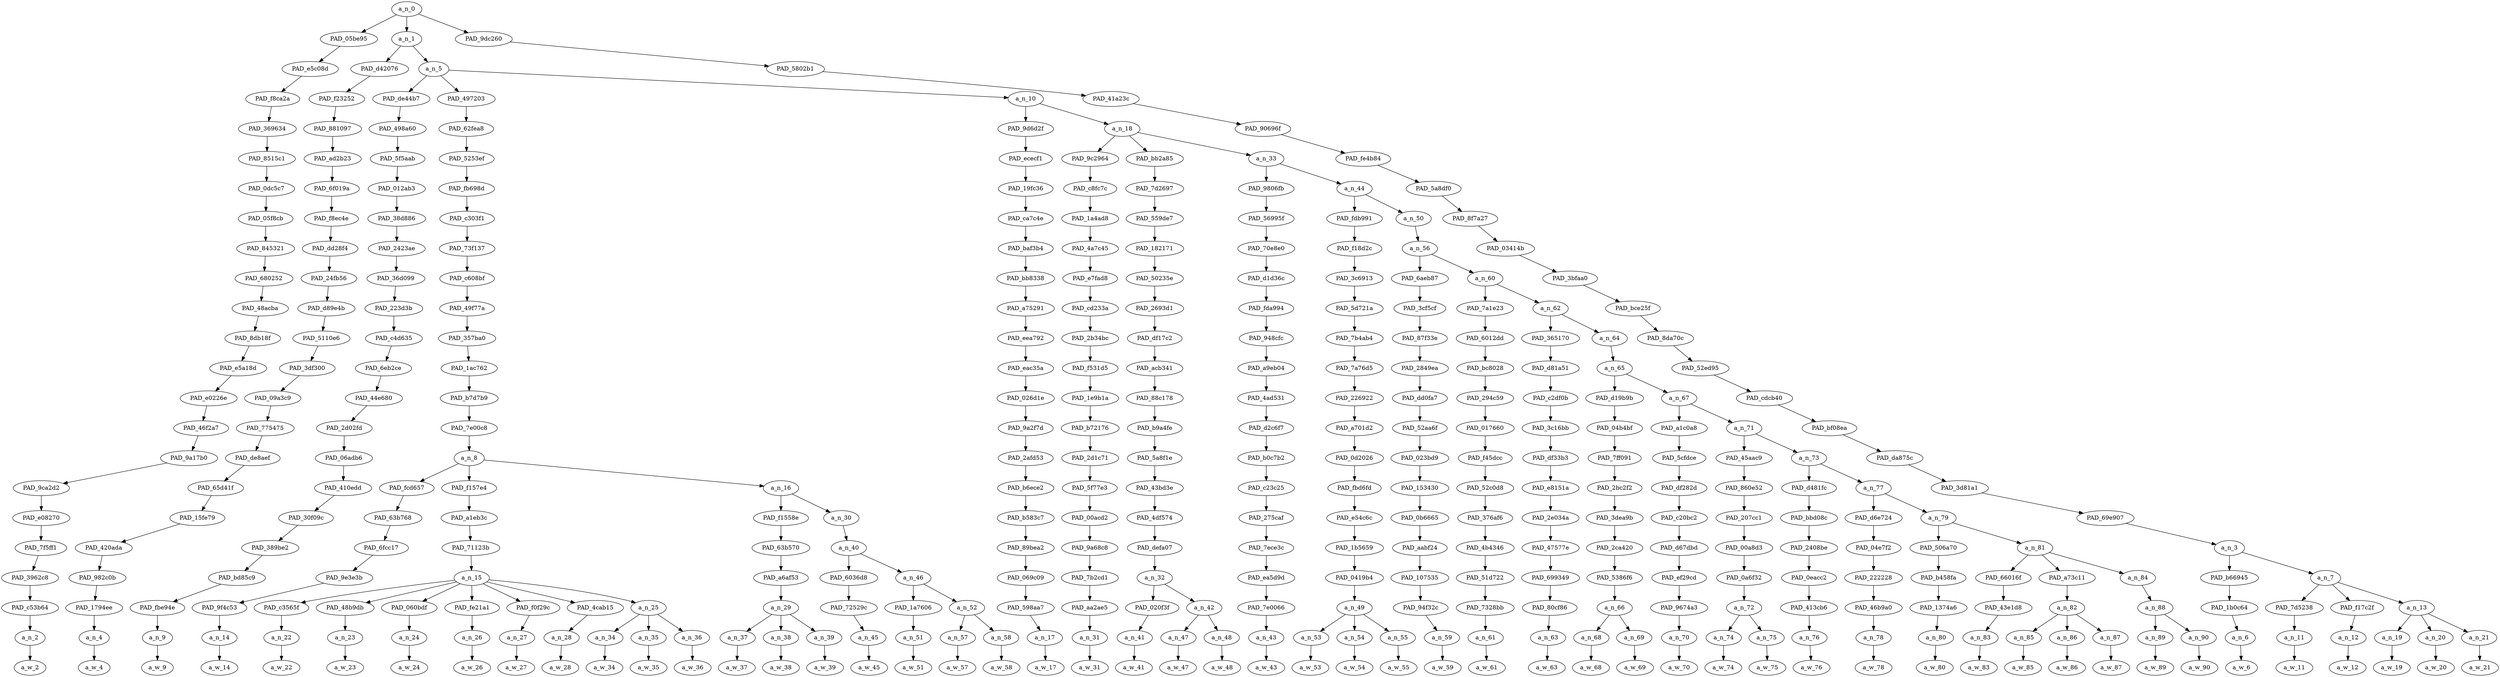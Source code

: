 strict digraph "" {
	a_n_0	[div_dir=1,
		index=0,
		level=22,
		pos="33.253751778308256,22!",
		text_span="[0, 1, 2, 3, 4, 5, 6, 7, 8, 9, 10, 11, 12, 13, 14, 15, 16, 17, 18, 19, 20, 21, 22, 23, 24, 25, 26, 27, 28, 29, 30, 31, 32, 33, 34, \
35, 36, 37, 38, 39, 40, 41, 42, 43, 44, 45, 46, 47, 48, 49, 50, 51]",
		value=0.99999999];
	PAD_05be95	[div_dir=-1,
		index=1,
		level=21,
		pos="45.0,21!",
		text_span="[45]",
		value=0.01776228];
	a_n_0 -> PAD_05be95;
	a_n_1	[div_dir=1,
		index=0,
		level=21,
		pos="7.594588668258102,21!",
		text_span="[0, 1, 2, 3, 4, 5, 6, 7, 8, 9, 10, 11, 12, 13, 14, 15, 16, 17, 18, 19, 20, 21, 22, 23, 24, 25, 26, 27, 28, 29, 30, 31, 32, 33, 34, \
35, 36, 37, 38, 39, 40, 41, 42, 43, 44]",
		value=0.82342570];
	a_n_0 -> a_n_1;
	PAD_9dc260	[div_dir=1,
		index=2,
		level=21,
		pos="47.16666666666667,21!",
		text_span="[46, 47, 48, 49, 50, 51]",
		value=0.15833676];
	a_n_0 -> PAD_9dc260;
	PAD_e5c08d	[div_dir=-1,
		index=2,
		level=20,
		pos="45.0,20!",
		text_span="[45]",
		value=0.01776228];
	PAD_05be95 -> PAD_e5c08d;
	PAD_f8ca2a	[div_dir=-1,
		index=4,
		level=19,
		pos="45.0,19!",
		text_span="[45]",
		value=0.01776228];
	PAD_e5c08d -> PAD_f8ca2a;
	PAD_369634	[div_dir=-1,
		index=5,
		level=18,
		pos="45.0,18!",
		text_span="[45]",
		value=0.01776228];
	PAD_f8ca2a -> PAD_369634;
	PAD_8515c1	[div_dir=-1,
		index=7,
		level=17,
		pos="45.0,17!",
		text_span="[45]",
		value=0.01776228];
	PAD_369634 -> PAD_8515c1;
	PAD_0dc5c7	[div_dir=-1,
		index=8,
		level=16,
		pos="45.0,16!",
		text_span="[45]",
		value=0.01776228];
	PAD_8515c1 -> PAD_0dc5c7;
	PAD_05f8cb	[div_dir=-1,
		index=9,
		level=15,
		pos="45.0,15!",
		text_span="[45]",
		value=0.01776228];
	PAD_0dc5c7 -> PAD_05f8cb;
	PAD_845321	[div_dir=-1,
		index=9,
		level=14,
		pos="45.0,14!",
		text_span="[45]",
		value=0.01776228];
	PAD_05f8cb -> PAD_845321;
	PAD_680252	[div_dir=-1,
		index=10,
		level=13,
		pos="45.0,13!",
		text_span="[45]",
		value=0.01776228];
	PAD_845321 -> PAD_680252;
	PAD_48acba	[div_dir=-1,
		index=11,
		level=12,
		pos="45.0,12!",
		text_span="[45]",
		value=0.01776228];
	PAD_680252 -> PAD_48acba;
	PAD_8db18f	[div_dir=-1,
		index=12,
		level=11,
		pos="45.0,11!",
		text_span="[45]",
		value=0.01776228];
	PAD_48acba -> PAD_8db18f;
	PAD_e5a18d	[div_dir=-1,
		index=12,
		level=10,
		pos="45.0,10!",
		text_span="[45]",
		value=0.01776228];
	PAD_8db18f -> PAD_e5a18d;
	PAD_e0226e	[div_dir=-1,
		index=13,
		level=9,
		pos="45.0,9!",
		text_span="[45]",
		value=0.01776228];
	PAD_e5a18d -> PAD_e0226e;
	PAD_46f2a7	[div_dir=-1,
		index=14,
		level=8,
		pos="45.0,8!",
		text_span="[45]",
		value=0.01776228];
	PAD_e0226e -> PAD_46f2a7;
	PAD_9a17b0	[div_dir=-1,
		index=15,
		level=7,
		pos="45.0,7!",
		text_span="[45]",
		value=0.01776228];
	PAD_46f2a7 -> PAD_9a17b0;
	PAD_9ca2d2	[div_dir=-1,
		index=18,
		level=6,
		pos="45.0,6!",
		text_span="[45]",
		value=0.01776228];
	PAD_9a17b0 -> PAD_9ca2d2;
	PAD_e08270	[div_dir=-1,
		index=20,
		level=5,
		pos="45.0,5!",
		text_span="[45]",
		value=0.01776228];
	PAD_9ca2d2 -> PAD_e08270;
	PAD_7f5ff1	[div_dir=-1,
		index=21,
		level=4,
		pos="45.0,4!",
		text_span="[45]",
		value=0.01776228];
	PAD_e08270 -> PAD_7f5ff1;
	PAD_3962c8	[div_dir=-1,
		index=24,
		level=3,
		pos="45.0,3!",
		text_span="[45]",
		value=0.01776228];
	PAD_7f5ff1 -> PAD_3962c8;
	PAD_c53b64	[div_dir=-1,
		index=32,
		level=2,
		pos="45.0,2!",
		text_span="[45]",
		value=0.01776228];
	PAD_3962c8 -> PAD_c53b64;
	a_n_2	[div_dir=-1,
		index=45,
		level=1,
		pos="45.0,1!",
		text_span="[45]",
		value=0.01776228];
	PAD_c53b64 -> a_n_2;
	a_w_2	[div_dir=0,
		index=45,
		level=0,
		pos="45,0!",
		text_span="[45]",
		value=and1];
	a_n_2 -> a_w_2;
	PAD_d42076	[div_dir=1,
		index=0,
		level=20,
		pos="0.0,20!",
		text_span="[0]",
		value=0.01522813];
	a_n_1 -> PAD_d42076;
	a_n_5	[div_dir=1,
		index=1,
		level=20,
		pos="15.189177336516204,20!",
		text_span="[1, 2, 3, 4, 5, 6, 7, 8, 9, 10, 11, 12, 13, 14, 15, 16, 17, 18, 19, 20, 21, 22, 23, 24, 25, 26, 27, 28, 29, 30, 31, 32, 33, 34, \
35, 36, 37, 38, 39, 40, 41, 42, 43, 44]",
		value=0.80783838];
	a_n_1 -> a_n_5;
	PAD_f23252	[div_dir=1,
		index=0,
		level=19,
		pos="0.0,19!",
		text_span="[0]",
		value=0.01522813];
	PAD_d42076 -> PAD_f23252;
	PAD_881097	[div_dir=1,
		index=0,
		level=18,
		pos="0.0,18!",
		text_span="[0]",
		value=0.01522813];
	PAD_f23252 -> PAD_881097;
	PAD_ad2b23	[div_dir=1,
		index=0,
		level=17,
		pos="0.0,17!",
		text_span="[0]",
		value=0.01522813];
	PAD_881097 -> PAD_ad2b23;
	PAD_6f019a	[div_dir=1,
		index=0,
		level=16,
		pos="0.0,16!",
		text_span="[0]",
		value=0.01522813];
	PAD_ad2b23 -> PAD_6f019a;
	PAD_f8ec4e	[div_dir=1,
		index=0,
		level=15,
		pos="0.0,15!",
		text_span="[0]",
		value=0.01522813];
	PAD_6f019a -> PAD_f8ec4e;
	PAD_dd28f4	[div_dir=1,
		index=0,
		level=14,
		pos="0.0,14!",
		text_span="[0]",
		value=0.01522813];
	PAD_f8ec4e -> PAD_dd28f4;
	PAD_24fb56	[div_dir=1,
		index=0,
		level=13,
		pos="0.0,13!",
		text_span="[0]",
		value=0.01522813];
	PAD_dd28f4 -> PAD_24fb56;
	PAD_d89e4b	[div_dir=1,
		index=0,
		level=12,
		pos="0.0,12!",
		text_span="[0]",
		value=0.01522813];
	PAD_24fb56 -> PAD_d89e4b;
	PAD_5110e6	[div_dir=1,
		index=0,
		level=11,
		pos="0.0,11!",
		text_span="[0]",
		value=0.01522813];
	PAD_d89e4b -> PAD_5110e6;
	PAD_3df300	[div_dir=1,
		index=0,
		level=10,
		pos="0.0,10!",
		text_span="[0]",
		value=0.01522813];
	PAD_5110e6 -> PAD_3df300;
	PAD_09a3c9	[div_dir=1,
		index=0,
		level=9,
		pos="0.0,9!",
		text_span="[0]",
		value=0.01522813];
	PAD_3df300 -> PAD_09a3c9;
	PAD_775475	[div_dir=1,
		index=0,
		level=8,
		pos="0.0,8!",
		text_span="[0]",
		value=0.01522813];
	PAD_09a3c9 -> PAD_775475;
	PAD_de8aef	[div_dir=1,
		index=0,
		level=7,
		pos="0.0,7!",
		text_span="[0]",
		value=0.01522813];
	PAD_775475 -> PAD_de8aef;
	PAD_65d41f	[div_dir=1,
		index=0,
		level=6,
		pos="0.0,6!",
		text_span="[0]",
		value=0.01522813];
	PAD_de8aef -> PAD_65d41f;
	PAD_15fe79	[div_dir=1,
		index=0,
		level=5,
		pos="0.0,5!",
		text_span="[0]",
		value=0.01522813];
	PAD_65d41f -> PAD_15fe79;
	PAD_420ada	[div_dir=1,
		index=0,
		level=4,
		pos="0.0,4!",
		text_span="[0]",
		value=0.01522813];
	PAD_15fe79 -> PAD_420ada;
	PAD_982c0b	[div_dir=1,
		index=0,
		level=3,
		pos="0.0,3!",
		text_span="[0]",
		value=0.01522813];
	PAD_420ada -> PAD_982c0b;
	PAD_1794ee	[div_dir=1,
		index=0,
		level=2,
		pos="0.0,2!",
		text_span="[0]",
		value=0.01522813];
	PAD_982c0b -> PAD_1794ee;
	a_n_4	[div_dir=1,
		index=0,
		level=1,
		pos="0.0,1!",
		text_span="[0]",
		value=0.01522813];
	PAD_1794ee -> a_n_4;
	a_w_4	[div_dir=0,
		index=0,
		level=0,
		pos="0,0!",
		text_span="[0]",
		value=you];
	a_n_4 -> a_w_4;
	PAD_de44b7	[div_dir=-1,
		index=2,
		level=19,
		pos="18.0,19!",
		text_span="[18]",
		value=0.01109822];
	a_n_5 -> PAD_de44b7;
	PAD_497203	[div_dir=1,
		index=1,
		level=19,
		pos="6.8125,19!",
		text_span="[1, 2, 3, 4, 5, 6, 7, 8, 9, 10, 11, 12, 13, 14, 15, 16, 17]",
		value=0.35997459];
	a_n_5 -> PAD_497203;
	a_n_10	[div_dir=1,
		index=3,
		level=19,
		pos="20.755032009548614,19!",
		text_span="[19, 20, 21, 22, 23, 24, 25, 26, 27, 28, 29, 30, 31, 32, 33, 34, 35, 36, 37, 38, 39, 40, 41, 42, 43, 44]",
		value=0.43642386];
	a_n_5 -> a_n_10;
	PAD_498a60	[div_dir=-1,
		index=2,
		level=18,
		pos="18.0,18!",
		text_span="[18]",
		value=0.01109822];
	PAD_de44b7 -> PAD_498a60;
	PAD_5f5aab	[div_dir=-1,
		index=2,
		level=17,
		pos="18.0,17!",
		text_span="[18]",
		value=0.01109822];
	PAD_498a60 -> PAD_5f5aab;
	PAD_012ab3	[div_dir=-1,
		index=2,
		level=16,
		pos="18.0,16!",
		text_span="[18]",
		value=0.01109822];
	PAD_5f5aab -> PAD_012ab3;
	PAD_38d886	[div_dir=-1,
		index=2,
		level=15,
		pos="18.0,15!",
		text_span="[18]",
		value=0.01109822];
	PAD_012ab3 -> PAD_38d886;
	PAD_2423ae	[div_dir=-1,
		index=2,
		level=14,
		pos="18.0,14!",
		text_span="[18]",
		value=0.01109822];
	PAD_38d886 -> PAD_2423ae;
	PAD_36d099	[div_dir=-1,
		index=2,
		level=13,
		pos="18.0,13!",
		text_span="[18]",
		value=0.01109822];
	PAD_2423ae -> PAD_36d099;
	PAD_223d3b	[div_dir=-1,
		index=2,
		level=12,
		pos="18.0,12!",
		text_span="[18]",
		value=0.01109822];
	PAD_36d099 -> PAD_223d3b;
	PAD_c4d635	[div_dir=-1,
		index=2,
		level=11,
		pos="18.0,11!",
		text_span="[18]",
		value=0.01109822];
	PAD_223d3b -> PAD_c4d635;
	PAD_6eb2ce	[div_dir=-1,
		index=2,
		level=10,
		pos="18.0,10!",
		text_span="[18]",
		value=0.01109822];
	PAD_c4d635 -> PAD_6eb2ce;
	PAD_44e680	[div_dir=-1,
		index=2,
		level=9,
		pos="18.0,9!",
		text_span="[18]",
		value=0.01109822];
	PAD_6eb2ce -> PAD_44e680;
	PAD_2d02fd	[div_dir=-1,
		index=2,
		level=8,
		pos="18.0,8!",
		text_span="[18]",
		value=0.01109822];
	PAD_44e680 -> PAD_2d02fd;
	PAD_06adb6	[div_dir=-1,
		index=2,
		level=7,
		pos="18.0,7!",
		text_span="[18]",
		value=0.01109822];
	PAD_2d02fd -> PAD_06adb6;
	PAD_410edd	[div_dir=-1,
		index=4,
		level=6,
		pos="18.0,6!",
		text_span="[18]",
		value=0.01109822];
	PAD_06adb6 -> PAD_410edd;
	PAD_30f09c	[div_dir=-1,
		index=5,
		level=5,
		pos="18.0,5!",
		text_span="[18]",
		value=0.01109822];
	PAD_410edd -> PAD_30f09c;
	PAD_389be2	[div_dir=-1,
		index=5,
		level=4,
		pos="18.0,4!",
		text_span="[18]",
		value=0.01109822];
	PAD_30f09c -> PAD_389be2;
	PAD_bd85c9	[div_dir=-1,
		index=6,
		level=3,
		pos="18.0,3!",
		text_span="[18]",
		value=0.01109822];
	PAD_389be2 -> PAD_bd85c9;
	PAD_fbe94e	[div_dir=-1,
		index=13,
		level=2,
		pos="18.0,2!",
		text_span="[18]",
		value=0.01109822];
	PAD_bd85c9 -> PAD_fbe94e;
	a_n_9	[div_dir=-1,
		index=18,
		level=1,
		pos="18.0,1!",
		text_span="[18]",
		value=0.01109822];
	PAD_fbe94e -> a_n_9;
	a_w_9	[div_dir=0,
		index=18,
		level=0,
		pos="18,0!",
		text_span="[18]",
		value=and];
	a_n_9 -> a_w_9;
	PAD_62fea8	[div_dir=1,
		index=1,
		level=18,
		pos="6.8125,18!",
		text_span="[1, 2, 3, 4, 5, 6, 7, 8, 9, 10, 11, 12, 13, 14, 15, 16, 17]",
		value=0.35997459];
	PAD_497203 -> PAD_62fea8;
	PAD_5253ef	[div_dir=1,
		index=1,
		level=17,
		pos="6.8125,17!",
		text_span="[1, 2, 3, 4, 5, 6, 7, 8, 9, 10, 11, 12, 13, 14, 15, 16, 17]",
		value=0.35997459];
	PAD_62fea8 -> PAD_5253ef;
	PAD_fb698d	[div_dir=1,
		index=1,
		level=16,
		pos="6.8125,16!",
		text_span="[1, 2, 3, 4, 5, 6, 7, 8, 9, 10, 11, 12, 13, 14, 15, 16, 17]",
		value=0.35997459];
	PAD_5253ef -> PAD_fb698d;
	PAD_c303f1	[div_dir=1,
		index=1,
		level=15,
		pos="6.8125,15!",
		text_span="[1, 2, 3, 4, 5, 6, 7, 8, 9, 10, 11, 12, 13, 14, 15, 16, 17]",
		value=0.35997459];
	PAD_fb698d -> PAD_c303f1;
	PAD_73f137	[div_dir=1,
		index=1,
		level=14,
		pos="6.8125,14!",
		text_span="[1, 2, 3, 4, 5, 6, 7, 8, 9, 10, 11, 12, 13, 14, 15, 16, 17]",
		value=0.35997459];
	PAD_c303f1 -> PAD_73f137;
	PAD_c608bf	[div_dir=1,
		index=1,
		level=13,
		pos="6.8125,13!",
		text_span="[1, 2, 3, 4, 5, 6, 7, 8, 9, 10, 11, 12, 13, 14, 15, 16, 17]",
		value=0.35997459];
	PAD_73f137 -> PAD_c608bf;
	PAD_49f77a	[div_dir=1,
		index=1,
		level=12,
		pos="6.8125,12!",
		text_span="[1, 2, 3, 4, 5, 6, 7, 8, 9, 10, 11, 12, 13, 14, 15, 16, 17]",
		value=0.35997459];
	PAD_c608bf -> PAD_49f77a;
	PAD_357ba0	[div_dir=1,
		index=1,
		level=11,
		pos="6.8125,11!",
		text_span="[1, 2, 3, 4, 5, 6, 7, 8, 9, 10, 11, 12, 13, 14, 15, 16, 17]",
		value=0.35997459];
	PAD_49f77a -> PAD_357ba0;
	PAD_1ac762	[div_dir=1,
		index=1,
		level=10,
		pos="6.8125,10!",
		text_span="[1, 2, 3, 4, 5, 6, 7, 8, 9, 10, 11, 12, 13, 14, 15, 16, 17]",
		value=0.35997459];
	PAD_357ba0 -> PAD_1ac762;
	PAD_b7d7b9	[div_dir=1,
		index=1,
		level=9,
		pos="6.8125,9!",
		text_span="[1, 2, 3, 4, 5, 6, 7, 8, 9, 10, 11, 12, 13, 14, 15, 16, 17]",
		value=0.35997459];
	PAD_1ac762 -> PAD_b7d7b9;
	PAD_7e00c8	[div_dir=1,
		index=1,
		level=8,
		pos="6.8125,8!",
		text_span="[1, 2, 3, 4, 5, 6, 7, 8, 9, 10, 11, 12, 13, 14, 15, 16, 17]",
		value=0.35997459];
	PAD_b7d7b9 -> PAD_7e00c8;
	a_n_8	[div_dir=1,
		index=1,
		level=7,
		pos="6.8125,7!",
		text_span="[1, 2, 3, 4, 5, 6, 7, 8, 9, 10, 11, 12, 13, 14, 15, 16, 17]",
		value=0.35997459];
	PAD_7e00c8 -> a_n_8;
	PAD_fcd657	[div_dir=1,
		index=1,
		level=6,
		pos="1.0,6!",
		text_span="[1]",
		value=0.01336270];
	a_n_8 -> PAD_fcd657;
	PAD_f157e4	[div_dir=1,
		index=2,
		level=6,
		pos="6.0,6!",
		text_span="[2, 3, 4, 5, 6, 7, 8, 9, 10]",
		value=0.22698094];
	a_n_8 -> PAD_f157e4;
	a_n_16	[div_dir=1,
		index=3,
		level=6,
		pos="13.4375,6!",
		text_span="[11, 12, 13, 14, 15, 16, 17]",
		value=0.11939933];
	a_n_8 -> a_n_16;
	PAD_63b768	[div_dir=1,
		index=1,
		level=5,
		pos="1.0,5!",
		text_span="[1]",
		value=0.01336270];
	PAD_fcd657 -> PAD_63b768;
	PAD_6fcc17	[div_dir=1,
		index=1,
		level=4,
		pos="1.0,4!",
		text_span="[1]",
		value=0.01336270];
	PAD_63b768 -> PAD_6fcc17;
	PAD_9e3e3b	[div_dir=1,
		index=1,
		level=3,
		pos="1.0,3!",
		text_span="[1]",
		value=0.01336270];
	PAD_6fcc17 -> PAD_9e3e3b;
	PAD_9f4c53	[div_dir=1,
		index=1,
		level=2,
		pos="1.0,2!",
		text_span="[1]",
		value=0.01336270];
	PAD_9e3e3b -> PAD_9f4c53;
	a_n_14	[div_dir=1,
		index=1,
		level=1,
		pos="1.0,1!",
		text_span="[1]",
		value=0.01336270];
	PAD_9f4c53 -> a_n_14;
	a_w_14	[div_dir=0,
		index=1,
		level=0,
		pos="1,0!",
		text_span="[1]",
		value=are];
	a_n_14 -> a_w_14;
	PAD_a1eb3c	[div_dir=1,
		index=2,
		level=5,
		pos="6.0,5!",
		text_span="[2, 3, 4, 5, 6, 7, 8, 9, 10]",
		value=0.22698094];
	PAD_f157e4 -> PAD_a1eb3c;
	PAD_71123b	[div_dir=1,
		index=2,
		level=4,
		pos="6.0,4!",
		text_span="[2, 3, 4, 5, 6, 7, 8, 9, 10]",
		value=0.22698094];
	PAD_a1eb3c -> PAD_71123b;
	a_n_15	[div_dir=1,
		index=2,
		level=3,
		pos="6.0,3!",
		text_span="[2, 3, 4, 5, 6, 7, 8, 9, 10]",
		value=0.22698094];
	PAD_71123b -> a_n_15;
	PAD_c3565f	[div_dir=1,
		index=2,
		level=2,
		pos="2.0,2!",
		text_span="[2]",
		value=0.01111507];
	a_n_15 -> PAD_c3565f;
	PAD_48b9db	[div_dir=1,
		index=3,
		level=2,
		pos="3.0,2!",
		text_span="[3]",
		value=0.01690025];
	a_n_15 -> PAD_48b9db;
	PAD_060bdf	[div_dir=1,
		index=4,
		level=2,
		pos="4.0,2!",
		text_span="[4]",
		value=0.01899735];
	a_n_15 -> PAD_060bdf;
	PAD_fe21a1	[div_dir=1,
		index=6,
		level=2,
		pos="8.0,2!",
		text_span="[8]",
		value=0.01630789];
	a_n_15 -> PAD_fe21a1;
	PAD_f0f29c	[div_dir=1,
		index=7,
		level=2,
		pos="9.0,2!",
		text_span="[9]",
		value=0.02021683];
	a_n_15 -> PAD_f0f29c;
	PAD_4cab15	[div_dir=1,
		index=8,
		level=2,
		pos="10.0,2!",
		text_span="[10]",
		value=0.04547005];
	a_n_15 -> PAD_4cab15;
	a_n_25	[div_dir=1,
		index=5,
		level=2,
		pos="6.0,2!",
		text_span="[5, 6, 7]",
		value=0.09774328];
	a_n_15 -> a_n_25;
	a_n_22	[div_dir=1,
		index=2,
		level=1,
		pos="2.0,1!",
		text_span="[2]",
		value=0.01111507];
	PAD_c3565f -> a_n_22;
	a_w_22	[div_dir=0,
		index=2,
		level=0,
		pos="2,0!",
		text_span="[2]",
		value=a];
	a_n_22 -> a_w_22;
	a_n_23	[div_dir=1,
		index=3,
		level=1,
		pos="3.0,1!",
		text_span="[3]",
		value=0.01690025];
	PAD_48b9db -> a_n_23;
	a_w_23	[div_dir=0,
		index=3,
		level=0,
		pos="3,0!",
		text_span="[3]",
		value=anti];
	a_n_23 -> a_w_23;
	a_n_24	[div_dir=1,
		index=4,
		level=1,
		pos="4.0,1!",
		text_span="[4]",
		value=0.01899735];
	PAD_060bdf -> a_n_24;
	a_w_24	[div_dir=0,
		index=4,
		level=0,
		pos="4,0!",
		text_span="[4]",
		value=white];
	a_n_24 -> a_w_24;
	a_n_26	[div_dir=1,
		index=8,
		level=1,
		pos="8.0,1!",
		text_span="[8]",
		value=0.01630789];
	PAD_fe21a1 -> a_n_26;
	a_w_26	[div_dir=0,
		index=8,
		level=0,
		pos="8,0!",
		text_span="[8]",
		value=cultural];
	a_n_26 -> a_w_26;
	a_n_27	[div_dir=1,
		index=9,
		level=1,
		pos="9.0,1!",
		text_span="[9]",
		value=0.02021683];
	PAD_f0f29c -> a_n_27;
	a_w_27	[div_dir=0,
		index=9,
		level=0,
		pos="9,0!",
		text_span="[9]",
		value=marxist];
	a_n_27 -> a_w_27;
	a_n_28	[div_dir=1,
		index=10,
		level=1,
		pos="10.0,1!",
		text_span="[10]",
		value=0.04547005];
	PAD_4cab15 -> a_n_28;
	a_w_28	[div_dir=0,
		index=10,
		level=0,
		pos="10,0!",
		text_span="[10]",
		value=psychopath];
	a_n_28 -> a_w_28;
	a_n_34	[div_dir=1,
		index=5,
		level=1,
		pos="5.0,1!",
		text_span="[5]",
		value=0.01625780];
	a_n_25 -> a_n_34;
	a_n_35	[div_dir=1,
		index=6,
		level=1,
		pos="6.0,1!",
		text_span="[6]",
		value=0.01790834];
	a_n_25 -> a_n_35;
	a_n_36	[div_dir=1,
		index=7,
		level=1,
		pos="7.0,1!",
		text_span="[7]",
		value=0.06345203];
	a_n_25 -> a_n_36;
	a_w_34	[div_dir=0,
		index=5,
		level=0,
		pos="5,0!",
		text_span="[5]",
		value=non];
	a_n_34 -> a_w_34;
	a_w_35	[div_dir=0,
		index=6,
		level=0,
		pos="6,0!",
		text_span="[6]",
		value=white1];
	a_n_35 -> a_w_35;
	a_w_36	[div_dir=0,
		index=7,
		level=0,
		pos="7,0!",
		text_span="[7]",
		value=basterdised];
	a_n_36 -> a_w_36;
	PAD_f1558e	[div_dir=1,
		index=3,
		level=5,
		pos="12.0,5!",
		text_span="[11, 12, 13]",
		value=0.04033505];
	a_n_16 -> PAD_f1558e;
	a_n_30	[div_dir=1,
		index=4,
		level=5,
		pos="14.875,5!",
		text_span="[14, 15, 16, 17]",
		value=0.07898095];
	a_n_16 -> a_n_30;
	PAD_63b570	[div_dir=1,
		index=3,
		level=4,
		pos="12.0,4!",
		text_span="[11, 12, 13]",
		value=0.04033505];
	PAD_f1558e -> PAD_63b570;
	PAD_a6af53	[div_dir=1,
		index=3,
		level=3,
		pos="12.0,3!",
		text_span="[11, 12, 13]",
		value=0.04033505];
	PAD_63b570 -> PAD_a6af53;
	a_n_29	[div_dir=1,
		index=9,
		level=2,
		pos="12.0,2!",
		text_span="[11, 12, 13]",
		value=0.04033505];
	PAD_a6af53 -> a_n_29;
	a_n_37	[div_dir=1,
		index=11,
		level=1,
		pos="11.0,1!",
		text_span="[11]",
		value=0.01098177];
	a_n_29 -> a_n_37;
	a_n_38	[div_dir=1,
		index=12,
		level=1,
		pos="12.0,1!",
		text_span="[12]",
		value=0.01334902];
	a_n_29 -> a_n_38;
	a_n_39	[div_dir=1,
		index=13,
		level=1,
		pos="13.0,1!",
		text_span="[13]",
		value=0.01597153];
	a_n_29 -> a_n_39;
	a_w_37	[div_dir=0,
		index=11,
		level=0,
		pos="11,0!",
		text_span="[11]",
		value=no];
	a_n_37 -> a_w_37;
	a_w_38	[div_dir=0,
		index=12,
		level=0,
		pos="12,0!",
		text_span="[12]",
		value=name];
	a_n_38 -> a_w_38;
	a_w_39	[div_dir=0,
		index=13,
		level=0,
		pos="13,0!",
		text_span="[13]",
		value=brand];
	a_n_39 -> a_w_39;
	a_n_40	[div_dir=1,
		index=4,
		level=4,
		pos="14.875,4!",
		text_span="[14, 15, 16, 17]",
		value=0.07890174];
	a_n_30 -> a_n_40;
	PAD_6036d8	[div_dir=1,
		index=4,
		level=3,
		pos="14.0,3!",
		text_span="[14]",
		value=0.01278674];
	a_n_40 -> PAD_6036d8;
	a_n_46	[div_dir=1,
		index=5,
		level=3,
		pos="15.75,3!",
		text_span="[15, 16, 17]",
		value=0.06603580];
	a_n_40 -> a_n_46;
	PAD_72529c	[div_dir=1,
		index=10,
		level=2,
		pos="14.0,2!",
		text_span="[14]",
		value=0.01278674];
	PAD_6036d8 -> PAD_72529c;
	a_n_45	[div_dir=1,
		index=14,
		level=1,
		pos="14.0,1!",
		text_span="[14]",
		value=0.01278674];
	PAD_72529c -> a_n_45;
	a_w_45	[div_dir=0,
		index=14,
		level=0,
		pos="14,0!",
		text_span="[14]",
		value=we];
	a_n_45 -> a_w_45;
	PAD_1a7606	[div_dir=-1,
		index=11,
		level=2,
		pos="15.0,2!",
		text_span="[15]",
		value=0.01070305];
	a_n_46 -> PAD_1a7606;
	a_n_52	[div_dir=1,
		index=12,
		level=2,
		pos="16.5,2!",
		text_span="[16, 17]",
		value=0.05529533];
	a_n_46 -> a_n_52;
	a_n_51	[div_dir=-1,
		index=15,
		level=1,
		pos="15.0,1!",
		text_span="[15]",
		value=0.01070305];
	PAD_1a7606 -> a_n_51;
	a_w_51	[div_dir=0,
		index=15,
		level=0,
		pos="15,0!",
		text_span="[15]",
		value=are1];
	a_n_51 -> a_w_51;
	a_n_57	[div_dir=1,
		index=16,
		level=1,
		pos="16.0,1!",
		text_span="[16]",
		value=0.01394281];
	a_n_52 -> a_n_57;
	a_n_58	[div_dir=1,
		index=17,
		level=1,
		pos="17.0,1!",
		text_span="[17]",
		value=0.04130192];
	a_n_52 -> a_n_58;
	a_w_57	[div_dir=0,
		index=16,
		level=0,
		pos="16,0!",
		text_span="[16]",
		value=white2];
	a_n_57 -> a_w_57;
	a_w_58	[div_dir=0,
		index=17,
		level=0,
		pos="17,0!",
		text_span="[17]",
		value=pedigree];
	a_n_58 -> a_w_58;
	PAD_9d6d2f	[div_dir=1,
		index=3,
		level=18,
		pos="19.0,18!",
		text_span="[19]",
		value=0.02043149];
	a_n_10 -> PAD_9d6d2f;
	a_n_18	[div_dir=1,
		index=4,
		level=18,
		pos="22.510064019097225,18!",
		text_span="[20, 21, 22, 23, 24, 25, 26, 27, 28, 29, 30, 31, 32, 33, 34, 35, 36, 37, 38, 39, 40, 41, 42, 43, 44]",
		value=0.41573401];
	a_n_10 -> a_n_18;
	PAD_ececf1	[div_dir=1,
		index=3,
		level=17,
		pos="19.0,17!",
		text_span="[19]",
		value=0.02043149];
	PAD_9d6d2f -> PAD_ececf1;
	PAD_19fc36	[div_dir=1,
		index=3,
		level=16,
		pos="19.0,16!",
		text_span="[19]",
		value=0.02043149];
	PAD_ececf1 -> PAD_19fc36;
	PAD_ca7c4e	[div_dir=1,
		index=3,
		level=15,
		pos="19.0,15!",
		text_span="[19]",
		value=0.02043149];
	PAD_19fc36 -> PAD_ca7c4e;
	PAD_baf3b4	[div_dir=1,
		index=3,
		level=14,
		pos="19.0,14!",
		text_span="[19]",
		value=0.02043149];
	PAD_ca7c4e -> PAD_baf3b4;
	PAD_bb8338	[div_dir=1,
		index=3,
		level=13,
		pos="19.0,13!",
		text_span="[19]",
		value=0.02043149];
	PAD_baf3b4 -> PAD_bb8338;
	PAD_a75291	[div_dir=1,
		index=3,
		level=12,
		pos="19.0,12!",
		text_span="[19]",
		value=0.02043149];
	PAD_bb8338 -> PAD_a75291;
	PAD_eea792	[div_dir=1,
		index=3,
		level=11,
		pos="19.0,11!",
		text_span="[19]",
		value=0.02043149];
	PAD_a75291 -> PAD_eea792;
	PAD_eac35a	[div_dir=1,
		index=3,
		level=10,
		pos="19.0,10!",
		text_span="[19]",
		value=0.02043149];
	PAD_eea792 -> PAD_eac35a;
	PAD_026d1e	[div_dir=1,
		index=3,
		level=9,
		pos="19.0,9!",
		text_span="[19]",
		value=0.02043149];
	PAD_eac35a -> PAD_026d1e;
	PAD_9a2f7d	[div_dir=1,
		index=3,
		level=8,
		pos="19.0,8!",
		text_span="[19]",
		value=0.02043149];
	PAD_026d1e -> PAD_9a2f7d;
	PAD_2afd53	[div_dir=1,
		index=3,
		level=7,
		pos="19.0,7!",
		text_span="[19]",
		value=0.02043149];
	PAD_9a2f7d -> PAD_2afd53;
	PAD_b6ece2	[div_dir=1,
		index=5,
		level=6,
		pos="19.0,6!",
		text_span="[19]",
		value=0.02043149];
	PAD_2afd53 -> PAD_b6ece2;
	PAD_b583c7	[div_dir=1,
		index=6,
		level=5,
		pos="19.0,5!",
		text_span="[19]",
		value=0.02043149];
	PAD_b6ece2 -> PAD_b583c7;
	PAD_89bea2	[div_dir=1,
		index=6,
		level=4,
		pos="19.0,4!",
		text_span="[19]",
		value=0.02043149];
	PAD_b583c7 -> PAD_89bea2;
	PAD_069c09	[div_dir=1,
		index=7,
		level=3,
		pos="19.0,3!",
		text_span="[19]",
		value=0.02043149];
	PAD_89bea2 -> PAD_069c09;
	PAD_598aa7	[div_dir=1,
		index=14,
		level=2,
		pos="19.0,2!",
		text_span="[19]",
		value=0.02043149];
	PAD_069c09 -> PAD_598aa7;
	a_n_17	[div_dir=1,
		index=19,
		level=1,
		pos="19.0,1!",
		text_span="[19]",
		value=0.02043149];
	PAD_598aa7 -> a_n_17;
	a_w_17	[div_dir=0,
		index=19,
		level=0,
		pos="19,0!",
		text_span="[19]",
		value=dont];
	a_n_17 -> a_w_17;
	PAD_9c2964	[div_dir=1,
		index=4,
		level=17,
		pos="20.0,17!",
		text_span="[20]",
		value=0.01142159];
	a_n_18 -> PAD_9c2964;
	PAD_bb2a85	[div_dir=1,
		index=5,
		level=17,
		pos="21.75,17!",
		text_span="[21, 22, 23]",
		value=0.05295391];
	a_n_18 -> PAD_bb2a85;
	a_n_33	[div_dir=1,
		index=6,
		level=17,
		pos="25.780192057291668,17!",
		text_span="[24, 25, 26, 27, 28, 29, 30, 31, 32, 33, 34, 35, 36, 37, 38, 39, 40, 41, 42, 43, 44]",
		value=0.35110560];
	a_n_18 -> a_n_33;
	PAD_c8fc7c	[div_dir=1,
		index=4,
		level=16,
		pos="20.0,16!",
		text_span="[20]",
		value=0.01142159];
	PAD_9c2964 -> PAD_c8fc7c;
	PAD_1a4ad8	[div_dir=1,
		index=4,
		level=15,
		pos="20.0,15!",
		text_span="[20]",
		value=0.01142159];
	PAD_c8fc7c -> PAD_1a4ad8;
	PAD_4a7c45	[div_dir=1,
		index=4,
		level=14,
		pos="20.0,14!",
		text_span="[20]",
		value=0.01142159];
	PAD_1a4ad8 -> PAD_4a7c45;
	PAD_e7fad8	[div_dir=1,
		index=4,
		level=13,
		pos="20.0,13!",
		text_span="[20]",
		value=0.01142159];
	PAD_4a7c45 -> PAD_e7fad8;
	PAD_cd233a	[div_dir=1,
		index=4,
		level=12,
		pos="20.0,12!",
		text_span="[20]",
		value=0.01142159];
	PAD_e7fad8 -> PAD_cd233a;
	PAD_2b34bc	[div_dir=1,
		index=4,
		level=11,
		pos="20.0,11!",
		text_span="[20]",
		value=0.01142159];
	PAD_cd233a -> PAD_2b34bc;
	PAD_f531d5	[div_dir=1,
		index=4,
		level=10,
		pos="20.0,10!",
		text_span="[20]",
		value=0.01142159];
	PAD_2b34bc -> PAD_f531d5;
	PAD_1e9b1a	[div_dir=1,
		index=4,
		level=9,
		pos="20.0,9!",
		text_span="[20]",
		value=0.01142159];
	PAD_f531d5 -> PAD_1e9b1a;
	PAD_b72176	[div_dir=1,
		index=4,
		level=8,
		pos="20.0,8!",
		text_span="[20]",
		value=0.01142159];
	PAD_1e9b1a -> PAD_b72176;
	PAD_2d1c71	[div_dir=1,
		index=4,
		level=7,
		pos="20.0,7!",
		text_span="[20]",
		value=0.01142159];
	PAD_b72176 -> PAD_2d1c71;
	PAD_5f77e3	[div_dir=1,
		index=6,
		level=6,
		pos="20.0,6!",
		text_span="[20]",
		value=0.01142159];
	PAD_2d1c71 -> PAD_5f77e3;
	PAD_00acd2	[div_dir=1,
		index=7,
		level=5,
		pos="20.0,5!",
		text_span="[20]",
		value=0.01142159];
	PAD_5f77e3 -> PAD_00acd2;
	PAD_9a68c8	[div_dir=1,
		index=7,
		level=4,
		pos="20.0,4!",
		text_span="[20]",
		value=0.01142159];
	PAD_00acd2 -> PAD_9a68c8;
	PAD_7b2cd1	[div_dir=1,
		index=8,
		level=3,
		pos="20.0,3!",
		text_span="[20]",
		value=0.01142159];
	PAD_9a68c8 -> PAD_7b2cd1;
	PAD_aa2ae5	[div_dir=1,
		index=15,
		level=2,
		pos="20.0,2!",
		text_span="[20]",
		value=0.01142159];
	PAD_7b2cd1 -> PAD_aa2ae5;
	a_n_31	[div_dir=1,
		index=20,
		level=1,
		pos="20.0,1!",
		text_span="[20]",
		value=0.01142159];
	PAD_aa2ae5 -> a_n_31;
	a_w_31	[div_dir=0,
		index=20,
		level=0,
		pos="20,0!",
		text_span="[20]",
		value=need];
	a_n_31 -> a_w_31;
	PAD_7d2697	[div_dir=1,
		index=5,
		level=16,
		pos="21.75,16!",
		text_span="[21, 22, 23]",
		value=0.05295391];
	PAD_bb2a85 -> PAD_7d2697;
	PAD_559de7	[div_dir=1,
		index=5,
		level=15,
		pos="21.75,15!",
		text_span="[21, 22, 23]",
		value=0.05295391];
	PAD_7d2697 -> PAD_559de7;
	PAD_182171	[div_dir=1,
		index=5,
		level=14,
		pos="21.75,14!",
		text_span="[21, 22, 23]",
		value=0.05295391];
	PAD_559de7 -> PAD_182171;
	PAD_50235e	[div_dir=1,
		index=5,
		level=13,
		pos="21.75,13!",
		text_span="[21, 22, 23]",
		value=0.05295391];
	PAD_182171 -> PAD_50235e;
	PAD_2693d1	[div_dir=1,
		index=5,
		level=12,
		pos="21.75,12!",
		text_span="[21, 22, 23]",
		value=0.05295391];
	PAD_50235e -> PAD_2693d1;
	PAD_df17c2	[div_dir=1,
		index=5,
		level=11,
		pos="21.75,11!",
		text_span="[21, 22, 23]",
		value=0.05295391];
	PAD_2693d1 -> PAD_df17c2;
	PAD_acb341	[div_dir=1,
		index=5,
		level=10,
		pos="21.75,10!",
		text_span="[21, 22, 23]",
		value=0.05295391];
	PAD_df17c2 -> PAD_acb341;
	PAD_88c178	[div_dir=1,
		index=5,
		level=9,
		pos="21.75,9!",
		text_span="[21, 22, 23]",
		value=0.05295391];
	PAD_acb341 -> PAD_88c178;
	PAD_b9a4fe	[div_dir=1,
		index=5,
		level=8,
		pos="21.75,8!",
		text_span="[21, 22, 23]",
		value=0.05295391];
	PAD_88c178 -> PAD_b9a4fe;
	PAD_5a8f1e	[div_dir=1,
		index=5,
		level=7,
		pos="21.75,7!",
		text_span="[21, 22, 23]",
		value=0.05295391];
	PAD_b9a4fe -> PAD_5a8f1e;
	PAD_43bd3e	[div_dir=1,
		index=7,
		level=6,
		pos="21.75,6!",
		text_span="[21, 22, 23]",
		value=0.05295391];
	PAD_5a8f1e -> PAD_43bd3e;
	PAD_4df574	[div_dir=1,
		index=8,
		level=5,
		pos="21.75,5!",
		text_span="[21, 22, 23]",
		value=0.05295391];
	PAD_43bd3e -> PAD_4df574;
	PAD_defa07	[div_dir=1,
		index=8,
		level=4,
		pos="21.75,4!",
		text_span="[21, 22, 23]",
		value=0.05295391];
	PAD_4df574 -> PAD_defa07;
	a_n_32	[div_dir=1,
		index=9,
		level=3,
		pos="21.75,3!",
		text_span="[21, 22, 23]",
		value=0.05295391];
	PAD_defa07 -> a_n_32;
	PAD_020f3f	[div_dir=1,
		index=16,
		level=2,
		pos="21.0,2!",
		text_span="[21]",
		value=0.03036872];
	a_n_32 -> PAD_020f3f;
	a_n_42	[div_dir=1,
		index=17,
		level=2,
		pos="22.5,2!",
		text_span="[22, 23]",
		value=0.02251387];
	a_n_32 -> a_n_42;
	a_n_41	[div_dir=1,
		index=21,
		level=1,
		pos="21.0,1!",
		text_span="[21]",
		value=0.03036872];
	PAD_020f3f -> a_n_41;
	a_w_41	[div_dir=0,
		index=21,
		level=0,
		pos="21,0!",
		text_span="[21]",
		value=fups];
	a_n_41 -> a_w_41;
	a_n_47	[div_dir=1,
		index=22,
		level=1,
		pos="22.0,1!",
		text_span="[22]",
		value=0.01198238];
	a_n_42 -> a_n_47;
	a_n_48	[div_dir=1,
		index=23,
		level=1,
		pos="23.0,1!",
		text_span="[23]",
		value=0.01047101];
	a_n_42 -> a_n_48;
	a_w_47	[div_dir=0,
		index=22,
		level=0,
		pos="22,0!",
		text_span="[22]",
		value=like];
	a_n_47 -> a_w_47;
	a_w_48	[div_dir=0,
		index=23,
		level=0,
		pos="23,0!",
		text_span="[23]",
		value=yourself];
	a_n_48 -> a_w_48;
	PAD_9806fb	[div_dir=1,
		index=6,
		level=16,
		pos="24.0,16!",
		text_span="[24]",
		value=0.00917882];
	a_n_33 -> PAD_9806fb;
	a_n_44	[div_dir=1,
		index=7,
		level=16,
		pos="27.560384114583336,16!",
		text_span="[25, 26, 27, 28, 29, 30, 31, 32, 33, 34, 35, 36, 37, 38, 39, 40, 41, 42, 43, 44]",
		value=0.34167944];
	a_n_33 -> a_n_44;
	PAD_56995f	[div_dir=1,
		index=6,
		level=15,
		pos="24.0,15!",
		text_span="[24]",
		value=0.00917882];
	PAD_9806fb -> PAD_56995f;
	PAD_70e8e0	[div_dir=1,
		index=6,
		level=14,
		pos="24.0,14!",
		text_span="[24]",
		value=0.00917882];
	PAD_56995f -> PAD_70e8e0;
	PAD_d1d36c	[div_dir=1,
		index=6,
		level=13,
		pos="24.0,13!",
		text_span="[24]",
		value=0.00917882];
	PAD_70e8e0 -> PAD_d1d36c;
	PAD_fda994	[div_dir=1,
		index=6,
		level=12,
		pos="24.0,12!",
		text_span="[24]",
		value=0.00917882];
	PAD_d1d36c -> PAD_fda994;
	PAD_948cfc	[div_dir=1,
		index=6,
		level=11,
		pos="24.0,11!",
		text_span="[24]",
		value=0.00917882];
	PAD_fda994 -> PAD_948cfc;
	PAD_a9eb04	[div_dir=1,
		index=6,
		level=10,
		pos="24.0,10!",
		text_span="[24]",
		value=0.00917882];
	PAD_948cfc -> PAD_a9eb04;
	PAD_4ad531	[div_dir=1,
		index=6,
		level=9,
		pos="24.0,9!",
		text_span="[24]",
		value=0.00917882];
	PAD_a9eb04 -> PAD_4ad531;
	PAD_d2c6f7	[div_dir=1,
		index=6,
		level=8,
		pos="24.0,8!",
		text_span="[24]",
		value=0.00917882];
	PAD_4ad531 -> PAD_d2c6f7;
	PAD_b0c7b2	[div_dir=1,
		index=6,
		level=7,
		pos="24.0,7!",
		text_span="[24]",
		value=0.00917882];
	PAD_d2c6f7 -> PAD_b0c7b2;
	PAD_c23c25	[div_dir=1,
		index=8,
		level=6,
		pos="24.0,6!",
		text_span="[24]",
		value=0.00917882];
	PAD_b0c7b2 -> PAD_c23c25;
	PAD_275caf	[div_dir=1,
		index=9,
		level=5,
		pos="24.0,5!",
		text_span="[24]",
		value=0.00917882];
	PAD_c23c25 -> PAD_275caf;
	PAD_7ece3c	[div_dir=1,
		index=9,
		level=4,
		pos="24.0,4!",
		text_span="[24]",
		value=0.00917882];
	PAD_275caf -> PAD_7ece3c;
	PAD_ea5d9d	[div_dir=1,
		index=10,
		level=3,
		pos="24.0,3!",
		text_span="[24]",
		value=0.00917882];
	PAD_7ece3c -> PAD_ea5d9d;
	PAD_7e0066	[div_dir=1,
		index=18,
		level=2,
		pos="24.0,2!",
		text_span="[24]",
		value=0.00917882];
	PAD_ea5d9d -> PAD_7e0066;
	a_n_43	[div_dir=1,
		index=24,
		level=1,
		pos="24.0,1!",
		text_span="[24]",
		value=0.00917882];
	PAD_7e0066 -> a_n_43;
	a_w_43	[div_dir=0,
		index=24,
		level=0,
		pos="24,0!",
		text_span="[24]",
		value=in];
	a_n_43 -> a_w_43;
	PAD_fdb991	[div_dir=1,
		index=7,
		level=15,
		pos="26.0,15!",
		text_span="[25, 26, 27]",
		value=0.03863621];
	a_n_44 -> PAD_fdb991;
	a_n_50	[div_dir=1,
		index=8,
		level=15,
		pos="29.120768229166668,15!",
		text_span="[28, 29, 30, 31, 32, 33, 34, 35, 36, 37, 38, 39, 40, 41, 42, 43, 44]",
		value=0.30279460];
	a_n_44 -> a_n_50;
	PAD_f18d2c	[div_dir=1,
		index=7,
		level=14,
		pos="26.0,14!",
		text_span="[25, 26, 27]",
		value=0.03863621];
	PAD_fdb991 -> PAD_f18d2c;
	PAD_3c6913	[div_dir=1,
		index=7,
		level=13,
		pos="26.0,13!",
		text_span="[25, 26, 27]",
		value=0.03863621];
	PAD_f18d2c -> PAD_3c6913;
	PAD_5d721a	[div_dir=1,
		index=7,
		level=12,
		pos="26.0,12!",
		text_span="[25, 26, 27]",
		value=0.03863621];
	PAD_3c6913 -> PAD_5d721a;
	PAD_7b4ab4	[div_dir=1,
		index=7,
		level=11,
		pos="26.0,11!",
		text_span="[25, 26, 27]",
		value=0.03863621];
	PAD_5d721a -> PAD_7b4ab4;
	PAD_7a76d5	[div_dir=1,
		index=7,
		level=10,
		pos="26.0,10!",
		text_span="[25, 26, 27]",
		value=0.03863621];
	PAD_7b4ab4 -> PAD_7a76d5;
	PAD_226922	[div_dir=1,
		index=7,
		level=9,
		pos="26.0,9!",
		text_span="[25, 26, 27]",
		value=0.03863621];
	PAD_7a76d5 -> PAD_226922;
	PAD_a701d2	[div_dir=1,
		index=7,
		level=8,
		pos="26.0,8!",
		text_span="[25, 26, 27]",
		value=0.03863621];
	PAD_226922 -> PAD_a701d2;
	PAD_0d2026	[div_dir=1,
		index=7,
		level=7,
		pos="26.0,7!",
		text_span="[25, 26, 27]",
		value=0.03863621];
	PAD_a701d2 -> PAD_0d2026;
	PAD_fbd6fd	[div_dir=1,
		index=9,
		level=6,
		pos="26.0,6!",
		text_span="[25, 26, 27]",
		value=0.03863621];
	PAD_0d2026 -> PAD_fbd6fd;
	PAD_e54c6c	[div_dir=1,
		index=10,
		level=5,
		pos="26.0,5!",
		text_span="[25, 26, 27]",
		value=0.03863621];
	PAD_fbd6fd -> PAD_e54c6c;
	PAD_1b5659	[div_dir=1,
		index=10,
		level=4,
		pos="26.0,4!",
		text_span="[25, 26, 27]",
		value=0.03863621];
	PAD_e54c6c -> PAD_1b5659;
	PAD_0419b4	[div_dir=1,
		index=11,
		level=3,
		pos="26.0,3!",
		text_span="[25, 26, 27]",
		value=0.03863621];
	PAD_1b5659 -> PAD_0419b4;
	a_n_49	[div_dir=1,
		index=19,
		level=2,
		pos="26.0,2!",
		text_span="[25, 26, 27]",
		value=0.03863621];
	PAD_0419b4 -> a_n_49;
	a_n_53	[div_dir=1,
		index=25,
		level=1,
		pos="25.0,1!",
		text_span="[25]",
		value=0.00946508];
	a_n_49 -> a_n_53;
	a_n_54	[div_dir=1,
		index=26,
		level=1,
		pos="26.0,1!",
		text_span="[26]",
		value=0.01550887];
	a_n_49 -> a_n_54;
	a_n_55	[div_dir=1,
		index=27,
		level=1,
		pos="27.0,1!",
		text_span="[27]",
		value=0.01349603];
	a_n_49 -> a_n_55;
	a_w_53	[div_dir=0,
		index=25,
		level=0,
		pos="25,0!",
		text_span="[25]",
		value=the];
	a_n_53 -> a_w_53;
	a_w_54	[div_dir=0,
		index=26,
		level=0,
		pos="26,0!",
		text_span="[26]",
		value=white3];
	a_n_54 -> a_w_54;
	a_w_55	[div_dir=0,
		index=27,
		level=0,
		pos="27,0!",
		text_span="[27]",
		value=race];
	a_n_55 -> a_w_55;
	a_n_56	[div_dir=1,
		index=8,
		level=14,
		pos="29.120768229166668,14!",
		text_span="[28, 29, 30, 31, 32, 33, 34, 35, 36, 37, 38, 39, 40, 41, 42, 43, 44]",
		value=0.30259347];
	a_n_50 -> a_n_56;
	PAD_6aeb87	[div_dir=1,
		index=8,
		level=13,
		pos="28.0,13!",
		text_span="[28]",
		value=0.01028267];
	a_n_56 -> PAD_6aeb87;
	a_n_60	[div_dir=1,
		index=9,
		level=13,
		pos="30.241536458333336,13!",
		text_span="[29, 30, 31, 32, 33, 34, 35, 36, 37, 38, 39, 40, 41, 42, 43, 44]",
		value=0.29210968];
	a_n_56 -> a_n_60;
	PAD_3cf5cf	[div_dir=1,
		index=8,
		level=12,
		pos="28.0,12!",
		text_span="[28]",
		value=0.01028267];
	PAD_6aeb87 -> PAD_3cf5cf;
	PAD_87f33e	[div_dir=1,
		index=8,
		level=11,
		pos="28.0,11!",
		text_span="[28]",
		value=0.01028267];
	PAD_3cf5cf -> PAD_87f33e;
	PAD_2849ea	[div_dir=1,
		index=8,
		level=10,
		pos="28.0,10!",
		text_span="[28]",
		value=0.01028267];
	PAD_87f33e -> PAD_2849ea;
	PAD_dd0fa7	[div_dir=1,
		index=8,
		level=9,
		pos="28.0,9!",
		text_span="[28]",
		value=0.01028267];
	PAD_2849ea -> PAD_dd0fa7;
	PAD_52aa6f	[div_dir=1,
		index=8,
		level=8,
		pos="28.0,8!",
		text_span="[28]",
		value=0.01028267];
	PAD_dd0fa7 -> PAD_52aa6f;
	PAD_023bd9	[div_dir=1,
		index=8,
		level=7,
		pos="28.0,7!",
		text_span="[28]",
		value=0.01028267];
	PAD_52aa6f -> PAD_023bd9;
	PAD_153430	[div_dir=1,
		index=10,
		level=6,
		pos="28.0,6!",
		text_span="[28]",
		value=0.01028267];
	PAD_023bd9 -> PAD_153430;
	PAD_0b6665	[div_dir=1,
		index=11,
		level=5,
		pos="28.0,5!",
		text_span="[28]",
		value=0.01028267];
	PAD_153430 -> PAD_0b6665;
	PAD_aabf24	[div_dir=1,
		index=11,
		level=4,
		pos="28.0,4!",
		text_span="[28]",
		value=0.01028267];
	PAD_0b6665 -> PAD_aabf24;
	PAD_107535	[div_dir=1,
		index=12,
		level=3,
		pos="28.0,3!",
		text_span="[28]",
		value=0.01028267];
	PAD_aabf24 -> PAD_107535;
	PAD_94f32c	[div_dir=1,
		index=20,
		level=2,
		pos="28.0,2!",
		text_span="[28]",
		value=0.01028267];
	PAD_107535 -> PAD_94f32c;
	a_n_59	[div_dir=1,
		index=28,
		level=1,
		pos="28.0,1!",
		text_span="[28]",
		value=0.01028267];
	PAD_94f32c -> a_n_59;
	a_w_59	[div_dir=0,
		index=28,
		level=0,
		pos="28,0!",
		text_span="[28]",
		value=we1];
	a_n_59 -> a_w_59;
	PAD_7a1e23	[div_dir=-1,
		index=9,
		level=12,
		pos="29.0,12!",
		text_span="[29]",
		value=0.01999041];
	a_n_60 -> PAD_7a1e23;
	a_n_62	[div_dir=1,
		index=10,
		level=12,
		pos="31.483072916666668,12!",
		text_span="[30, 31, 32, 33, 34, 35, 36, 37, 38, 39, 40, 41, 42, 43, 44]",
		value=0.27193371];
	a_n_60 -> a_n_62;
	PAD_6012dd	[div_dir=-1,
		index=9,
		level=11,
		pos="29.0,11!",
		text_span="[29]",
		value=0.01999041];
	PAD_7a1e23 -> PAD_6012dd;
	PAD_bc8028	[div_dir=-1,
		index=9,
		level=10,
		pos="29.0,10!",
		text_span="[29]",
		value=0.01999041];
	PAD_6012dd -> PAD_bc8028;
	PAD_294c59	[div_dir=-1,
		index=9,
		level=9,
		pos="29.0,9!",
		text_span="[29]",
		value=0.01999041];
	PAD_bc8028 -> PAD_294c59;
	PAD_017660	[div_dir=-1,
		index=9,
		level=8,
		pos="29.0,8!",
		text_span="[29]",
		value=0.01999041];
	PAD_294c59 -> PAD_017660;
	PAD_f45dcc	[div_dir=-1,
		index=9,
		level=7,
		pos="29.0,7!",
		text_span="[29]",
		value=0.01999041];
	PAD_017660 -> PAD_f45dcc;
	PAD_52c0d8	[div_dir=-1,
		index=11,
		level=6,
		pos="29.0,6!",
		text_span="[29]",
		value=0.01999041];
	PAD_f45dcc -> PAD_52c0d8;
	PAD_376af6	[div_dir=-1,
		index=12,
		level=5,
		pos="29.0,5!",
		text_span="[29]",
		value=0.01999041];
	PAD_52c0d8 -> PAD_376af6;
	PAD_4b4346	[div_dir=-1,
		index=12,
		level=4,
		pos="29.0,4!",
		text_span="[29]",
		value=0.01999041];
	PAD_376af6 -> PAD_4b4346;
	PAD_51d722	[div_dir=-1,
		index=13,
		level=3,
		pos="29.0,3!",
		text_span="[29]",
		value=0.01999041];
	PAD_4b4346 -> PAD_51d722;
	PAD_7328bb	[div_dir=-1,
		index=21,
		level=2,
		pos="29.0,2!",
		text_span="[29]",
		value=0.01999041];
	PAD_51d722 -> PAD_7328bb;
	a_n_61	[div_dir=-1,
		index=29,
		level=1,
		pos="29.0,1!",
		text_span="[29]",
		value=0.01999041];
	PAD_7328bb -> a_n_61;
	a_w_61	[div_dir=0,
		index=29,
		level=0,
		pos="29,0!",
		text_span="[29]",
		value=dont1];
	a_n_61 -> a_w_61;
	PAD_365170	[div_dir=1,
		index=10,
		level=11,
		pos="30.0,11!",
		text_span="[30]",
		value=0.01108487];
	a_n_62 -> PAD_365170;
	a_n_64	[div_dir=1,
		index=11,
		level=11,
		pos="32.966145833333336,11!",
		text_span="[31, 32, 33, 34, 35, 36, 37, 38, 39, 40, 41, 42, 43, 44]",
		value=0.26065027];
	a_n_62 -> a_n_64;
	PAD_d81a51	[div_dir=1,
		index=10,
		level=10,
		pos="30.0,10!",
		text_span="[30]",
		value=0.01108487];
	PAD_365170 -> PAD_d81a51;
	PAD_c2df0b	[div_dir=1,
		index=10,
		level=9,
		pos="30.0,9!",
		text_span="[30]",
		value=0.01108487];
	PAD_d81a51 -> PAD_c2df0b;
	PAD_3c16bb	[div_dir=1,
		index=10,
		level=8,
		pos="30.0,8!",
		text_span="[30]",
		value=0.01108487];
	PAD_c2df0b -> PAD_3c16bb;
	PAD_df33b3	[div_dir=1,
		index=10,
		level=7,
		pos="30.0,7!",
		text_span="[30]",
		value=0.01108487];
	PAD_3c16bb -> PAD_df33b3;
	PAD_e8151a	[div_dir=1,
		index=12,
		level=6,
		pos="30.0,6!",
		text_span="[30]",
		value=0.01108487];
	PAD_df33b3 -> PAD_e8151a;
	PAD_2e034a	[div_dir=1,
		index=13,
		level=5,
		pos="30.0,5!",
		text_span="[30]",
		value=0.01108487];
	PAD_e8151a -> PAD_2e034a;
	PAD_47577e	[div_dir=1,
		index=13,
		level=4,
		pos="30.0,4!",
		text_span="[30]",
		value=0.01108487];
	PAD_2e034a -> PAD_47577e;
	PAD_699349	[div_dir=1,
		index=14,
		level=3,
		pos="30.0,3!",
		text_span="[30]",
		value=0.01108487];
	PAD_47577e -> PAD_699349;
	PAD_80cf86	[div_dir=1,
		index=22,
		level=2,
		pos="30.0,2!",
		text_span="[30]",
		value=0.01108487];
	PAD_699349 -> PAD_80cf86;
	a_n_63	[div_dir=1,
		index=30,
		level=1,
		pos="30.0,1!",
		text_span="[30]",
		value=0.01108487];
	PAD_80cf86 -> a_n_63;
	a_w_63	[div_dir=0,
		index=30,
		level=0,
		pos="30,0!",
		text_span="[30]",
		value=want];
	a_n_63 -> a_w_63;
	a_n_65	[div_dir=1,
		index=11,
		level=10,
		pos="32.966145833333336,10!",
		text_span="[31, 32, 33, 34, 35, 36, 37, 38, 39, 40, 41, 42, 43, 44]",
		value=0.26046728];
	a_n_64 -> a_n_65;
	PAD_d19b9b	[div_dir=1,
		index=11,
		level=9,
		pos="31.5,9!",
		text_span="[31, 32]",
		value=0.02084224];
	a_n_65 -> PAD_d19b9b;
	a_n_67	[div_dir=1,
		index=12,
		level=9,
		pos="34.43229166666667,9!",
		text_span="[33, 34, 35, 36, 37, 38, 39, 40, 41, 42, 43, 44]",
		value=0.23944205];
	a_n_65 -> a_n_67;
	PAD_04b4bf	[div_dir=1,
		index=11,
		level=8,
		pos="31.5,8!",
		text_span="[31, 32]",
		value=0.02084224];
	PAD_d19b9b -> PAD_04b4bf;
	PAD_7ff091	[div_dir=1,
		index=11,
		level=7,
		pos="31.5,7!",
		text_span="[31, 32]",
		value=0.02084224];
	PAD_04b4bf -> PAD_7ff091;
	PAD_2bc2f2	[div_dir=1,
		index=13,
		level=6,
		pos="31.5,6!",
		text_span="[31, 32]",
		value=0.02084224];
	PAD_7ff091 -> PAD_2bc2f2;
	PAD_3dea9b	[div_dir=1,
		index=14,
		level=5,
		pos="31.5,5!",
		text_span="[31, 32]",
		value=0.02084224];
	PAD_2bc2f2 -> PAD_3dea9b;
	PAD_2ca420	[div_dir=1,
		index=14,
		level=4,
		pos="31.5,4!",
		text_span="[31, 32]",
		value=0.02084224];
	PAD_3dea9b -> PAD_2ca420;
	PAD_5386f6	[div_dir=1,
		index=15,
		level=3,
		pos="31.5,3!",
		text_span="[31, 32]",
		value=0.02084224];
	PAD_2ca420 -> PAD_5386f6;
	a_n_66	[div_dir=1,
		index=23,
		level=2,
		pos="31.5,2!",
		text_span="[31, 32]",
		value=0.02084224];
	PAD_5386f6 -> a_n_66;
	a_n_68	[div_dir=1,
		index=31,
		level=1,
		pos="31.0,1!",
		text_span="[31]",
		value=0.01028573];
	a_n_66 -> a_n_68;
	a_n_69	[div_dir=1,
		index=32,
		level=1,
		pos="32.0,1!",
		text_span="[32]",
		value=0.01050539];
	a_n_66 -> a_n_69;
	a_w_68	[div_dir=0,
		index=31,
		level=0,
		pos="31,0!",
		text_span="[31]",
		value=you1];
	a_n_68 -> a_w_68;
	a_w_69	[div_dir=0,
		index=32,
		level=0,
		pos="32,0!",
		text_span="[32]",
		value=there];
	a_n_69 -> a_w_69;
	PAD_a1c0a8	[div_dir=-1,
		index=12,
		level=8,
		pos="33.0,8!",
		text_span="[33]",
		value=0.01230048];
	a_n_67 -> PAD_a1c0a8;
	a_n_71	[div_dir=1,
		index=13,
		level=8,
		pos="35.864583333333336,8!",
		text_span="[34, 35, 36, 37, 38, 39, 40, 41, 42, 43, 44]",
		value=0.22696482];
	a_n_67 -> a_n_71;
	PAD_5cfdce	[div_dir=-1,
		index=12,
		level=7,
		pos="33.0,7!",
		text_span="[33]",
		value=0.01230048];
	PAD_a1c0a8 -> PAD_5cfdce;
	PAD_df282d	[div_dir=-1,
		index=14,
		level=6,
		pos="33.0,6!",
		text_span="[33]",
		value=0.01230048];
	PAD_5cfdce -> PAD_df282d;
	PAD_c20bc2	[div_dir=-1,
		index=15,
		level=5,
		pos="33.0,5!",
		text_span="[33]",
		value=0.01230048];
	PAD_df282d -> PAD_c20bc2;
	PAD_d67dbd	[div_dir=-1,
		index=15,
		level=4,
		pos="33.0,4!",
		text_span="[33]",
		value=0.01230048];
	PAD_c20bc2 -> PAD_d67dbd;
	PAD_ef29cd	[div_dir=-1,
		index=16,
		level=3,
		pos="33.0,3!",
		text_span="[33]",
		value=0.01230048];
	PAD_d67dbd -> PAD_ef29cd;
	PAD_9674a3	[div_dir=-1,
		index=24,
		level=2,
		pos="33.0,2!",
		text_span="[33]",
		value=0.01230048];
	PAD_ef29cd -> PAD_9674a3;
	a_n_70	[div_dir=-1,
		index=33,
		level=1,
		pos="33.0,1!",
		text_span="[33]",
		value=0.01230048];
	PAD_9674a3 -> a_n_70;
	a_w_70	[div_dir=0,
		index=33,
		level=0,
		pos="33,0!",
		text_span="[33]",
		value=is];
	a_n_70 -> a_w_70;
	PAD_45aac9	[div_dir=1,
		index=13,
		level=7,
		pos="34.5,7!",
		text_span="[34, 35]",
		value=0.03127726];
	a_n_71 -> PAD_45aac9;
	a_n_73	[div_dir=1,
		index=14,
		level=7,
		pos="37.22916666666667,7!",
		text_span="[36, 37, 38, 39, 40, 41, 42, 43, 44]",
		value=0.19548293];
	a_n_71 -> a_n_73;
	PAD_860e52	[div_dir=1,
		index=15,
		level=6,
		pos="34.5,6!",
		text_span="[34, 35]",
		value=0.03127726];
	PAD_45aac9 -> PAD_860e52;
	PAD_207cc1	[div_dir=1,
		index=16,
		level=5,
		pos="34.5,5!",
		text_span="[34, 35]",
		value=0.03127726];
	PAD_860e52 -> PAD_207cc1;
	PAD_00a8d3	[div_dir=1,
		index=16,
		level=4,
		pos="34.5,4!",
		text_span="[34, 35]",
		value=0.03127726];
	PAD_207cc1 -> PAD_00a8d3;
	PAD_0a6f32	[div_dir=1,
		index=17,
		level=3,
		pos="34.5,3!",
		text_span="[34, 35]",
		value=0.03127726];
	PAD_00a8d3 -> PAD_0a6f32;
	a_n_72	[div_dir=1,
		index=25,
		level=2,
		pos="34.5,2!",
		text_span="[34, 35]",
		value=0.03127726];
	PAD_0a6f32 -> a_n_72;
	a_n_74	[div_dir=1,
		index=34,
		level=1,
		pos="34.0,1!",
		text_span="[34]",
		value=0.01172793];
	a_n_72 -> a_n_74;
	a_n_75	[div_dir=1,
		index=35,
		level=1,
		pos="35.0,1!",
		text_span="[35]",
		value=0.01948445];
	a_n_72 -> a_n_75;
	a_w_74	[div_dir=0,
		index=34,
		level=0,
		pos="34,0!",
		text_span="[34]",
		value=no1];
	a_n_74 -> a_w_74;
	a_w_75	[div_dir=0,
		index=35,
		level=0,
		pos="35,0!",
		text_span="[35]",
		value=place];
	a_n_75 -> a_w_75;
	PAD_d481fc	[div_dir=-1,
		index=16,
		level=6,
		pos="36.0,6!",
		text_span="[36]",
		value=0.06765762];
	a_n_73 -> PAD_d481fc;
	a_n_77	[div_dir=1,
		index=17,
		level=6,
		pos="38.458333333333336,6!",
		text_span="[37, 38, 39, 40, 41, 42, 43, 44]",
		value=0.12762915];
	a_n_73 -> a_n_77;
	PAD_bbd08c	[div_dir=-1,
		index=17,
		level=5,
		pos="36.0,5!",
		text_span="[36]",
		value=0.06765762];
	PAD_d481fc -> PAD_bbd08c;
	PAD_2408be	[div_dir=-1,
		index=17,
		level=4,
		pos="36.0,4!",
		text_span="[36]",
		value=0.06765762];
	PAD_bbd08c -> PAD_2408be;
	PAD_0eacc2	[div_dir=-1,
		index=18,
		level=3,
		pos="36.0,3!",
		text_span="[36]",
		value=0.06765762];
	PAD_2408be -> PAD_0eacc2;
	PAD_413cb6	[div_dir=-1,
		index=26,
		level=2,
		pos="36.0,2!",
		text_span="[36]",
		value=0.06765762];
	PAD_0eacc2 -> PAD_413cb6;
	a_n_76	[div_dir=-1,
		index=36,
		level=1,
		pos="36.0,1!",
		text_span="[36]",
		value=0.06765762];
	PAD_413cb6 -> a_n_76;
	a_w_76	[div_dir=0,
		index=36,
		level=0,
		pos="36,0!",
		text_span="[36]",
		value=for];
	a_n_76 -> a_w_76;
	PAD_d6e724	[div_dir=1,
		index=18,
		level=5,
		pos="37.0,5!",
		text_span="[37]",
		value=0.01908796];
	a_n_77 -> PAD_d6e724;
	a_n_79	[div_dir=1,
		index=19,
		level=5,
		pos="39.91666666666667,5!",
		text_span="[38, 39, 40, 41, 42, 43, 44]",
		value=0.10831780];
	a_n_77 -> a_n_79;
	PAD_04e7f2	[div_dir=1,
		index=18,
		level=4,
		pos="37.0,4!",
		text_span="[37]",
		value=0.01908796];
	PAD_d6e724 -> PAD_04e7f2;
	PAD_222228	[div_dir=1,
		index=19,
		level=3,
		pos="37.0,3!",
		text_span="[37]",
		value=0.01908796];
	PAD_04e7f2 -> PAD_222228;
	PAD_46b9a0	[div_dir=1,
		index=27,
		level=2,
		pos="37.0,2!",
		text_span="[37]",
		value=0.01908796];
	PAD_222228 -> PAD_46b9a0;
	a_n_78	[div_dir=1,
		index=37,
		level=1,
		pos="37.0,1!",
		text_span="[37]",
		value=0.01908796];
	PAD_46b9a0 -> a_n_78;
	a_w_78	[div_dir=0,
		index=37,
		level=0,
		pos="37,0!",
		text_span="[37]",
		value=you2];
	a_n_78 -> a_w_78;
	PAD_506a70	[div_dir=1,
		index=19,
		level=4,
		pos="38.0,4!",
		text_span="[38]",
		value=0.01300221];
	a_n_79 -> PAD_506a70;
	a_n_81	[div_dir=1,
		index=20,
		level=4,
		pos="41.833333333333336,4!",
		text_span="[39, 40, 41, 42, 43, 44]",
		value=0.09513836];
	a_n_79 -> a_n_81;
	PAD_b458fa	[div_dir=1,
		index=20,
		level=3,
		pos="38.0,3!",
		text_span="[38]",
		value=0.01300221];
	PAD_506a70 -> PAD_b458fa;
	PAD_1374a6	[div_dir=1,
		index=28,
		level=2,
		pos="38.0,2!",
		text_span="[38]",
		value=0.01300221];
	PAD_b458fa -> PAD_1374a6;
	a_n_80	[div_dir=1,
		index=38,
		level=1,
		pos="38.0,1!",
		text_span="[38]",
		value=0.01300221];
	PAD_1374a6 -> a_n_80;
	a_w_80	[div_dir=0,
		index=38,
		level=0,
		pos="38,0!",
		text_span="[38]",
		value=in1];
	a_n_80 -> a_w_80;
	PAD_66016f	[div_dir=-1,
		index=22,
		level=3,
		pos="42.0,3!",
		text_span="[42]",
		value=0.01462426];
	a_n_81 -> PAD_66016f;
	PAD_a73c11	[div_dir=1,
		index=21,
		level=3,
		pos="40.0,3!",
		text_span="[39, 40, 41]",
		value=0.04723955];
	a_n_81 -> PAD_a73c11;
	a_n_84	[div_dir=1,
		index=23,
		level=3,
		pos="43.5,3!",
		text_span="[43, 44]",
		value=0.03309189];
	a_n_81 -> a_n_84;
	PAD_43e1d8	[div_dir=-1,
		index=30,
		level=2,
		pos="42.0,2!",
		text_span="[42]",
		value=0.01462426];
	PAD_66016f -> PAD_43e1d8;
	a_n_83	[div_dir=-1,
		index=42,
		level=1,
		pos="42.0,1!",
		text_span="[42]",
		value=0.01462426];
	PAD_43e1d8 -> a_n_83;
	a_w_83	[div_dir=0,
		index=42,
		level=0,
		pos="42,0!",
		text_span="[42]",
		value=please];
	a_n_83 -> a_w_83;
	a_n_82	[div_dir=1,
		index=29,
		level=2,
		pos="40.0,2!",
		text_span="[39, 40, 41]",
		value=0.04723955];
	PAD_a73c11 -> a_n_82;
	a_n_85	[div_dir=1,
		index=39,
		level=1,
		pos="39.0,1!",
		text_span="[39]",
		value=0.01378824];
	a_n_82 -> a_n_85;
	a_n_86	[div_dir=1,
		index=40,
		level=1,
		pos="40.0,1!",
		text_span="[40]",
		value=0.01756564];
	a_n_82 -> a_n_86;
	a_n_87	[div_dir=1,
		index=41,
		level=1,
		pos="41.0,1!",
		text_span="[41]",
		value=0.01578282];
	a_n_82 -> a_n_87;
	a_w_85	[div_dir=0,
		index=39,
		level=0,
		pos="39,0!",
		text_span="[39]",
		value=a1];
	a_n_85 -> a_w_85;
	a_w_86	[div_dir=0,
		index=40,
		level=0,
		pos="40,0!",
		text_span="[40]",
		value=white4];
	a_n_86 -> a_w_86;
	a_w_87	[div_dir=0,
		index=41,
		level=0,
		pos="41,0!",
		text_span="[41]",
		value=society];
	a_n_87 -> a_w_87;
	a_n_88	[div_dir=1,
		index=31,
		level=2,
		pos="43.5,2!",
		text_span="[43, 44]",
		value=0.03286601];
	a_n_84 -> a_n_88;
	a_n_89	[div_dir=1,
		index=43,
		level=1,
		pos="43.0,1!",
		text_span="[43]",
		value=0.01981868];
	a_n_88 -> a_n_89;
	a_n_90	[div_dir=1,
		index=44,
		level=1,
		pos="44.0,1!",
		text_span="[44]",
		value=0.01282146];
	a_n_88 -> a_n_90;
	a_w_89	[div_dir=0,
		index=43,
		level=0,
		pos="43,0!",
		text_span="[43]",
		value=kill];
	a_n_89 -> a_w_89;
	a_w_90	[div_dir=0,
		index=44,
		level=0,
		pos="44,0!",
		text_span="[44]",
		value=yourself1];
	a_n_90 -> a_w_90;
	PAD_5802b1	[div_dir=1,
		index=3,
		level=20,
		pos="47.16666666666667,20!",
		text_span="[46, 47, 48, 49, 50, 51]",
		value=0.15833676];
	PAD_9dc260 -> PAD_5802b1;
	PAD_41a23c	[div_dir=1,
		index=5,
		level=19,
		pos="47.16666666666667,19!",
		text_span="[46, 47, 48, 49, 50, 51]",
		value=0.15833676];
	PAD_5802b1 -> PAD_41a23c;
	PAD_90696f	[div_dir=1,
		index=6,
		level=18,
		pos="47.16666666666667,18!",
		text_span="[46, 47, 48, 49, 50, 51]",
		value=0.15833676];
	PAD_41a23c -> PAD_90696f;
	PAD_fe4b84	[div_dir=1,
		index=8,
		level=17,
		pos="47.16666666666667,17!",
		text_span="[46, 47, 48, 49, 50, 51]",
		value=0.15833676];
	PAD_90696f -> PAD_fe4b84;
	PAD_5a8df0	[div_dir=1,
		index=9,
		level=16,
		pos="47.16666666666667,16!",
		text_span="[46, 47, 48, 49, 50, 51]",
		value=0.15833676];
	PAD_fe4b84 -> PAD_5a8df0;
	PAD_8f7a27	[div_dir=1,
		index=10,
		level=15,
		pos="47.16666666666667,15!",
		text_span="[46, 47, 48, 49, 50, 51]",
		value=0.15833676];
	PAD_5a8df0 -> PAD_8f7a27;
	PAD_03414b	[div_dir=1,
		index=10,
		level=14,
		pos="47.16666666666667,14!",
		text_span="[46, 47, 48, 49, 50, 51]",
		value=0.15833676];
	PAD_8f7a27 -> PAD_03414b;
	PAD_3bfaa0	[div_dir=1,
		index=11,
		level=13,
		pos="47.16666666666667,13!",
		text_span="[46, 47, 48, 49, 50, 51]",
		value=0.15833676];
	PAD_03414b -> PAD_3bfaa0;
	PAD_bce25f	[div_dir=1,
		index=12,
		level=12,
		pos="47.16666666666667,12!",
		text_span="[46, 47, 48, 49, 50, 51]",
		value=0.15833676];
	PAD_3bfaa0 -> PAD_bce25f;
	PAD_8da70c	[div_dir=1,
		index=13,
		level=11,
		pos="47.16666666666667,11!",
		text_span="[46, 47, 48, 49, 50, 51]",
		value=0.15833676];
	PAD_bce25f -> PAD_8da70c;
	PAD_52ed95	[div_dir=1,
		index=13,
		level=10,
		pos="47.16666666666667,10!",
		text_span="[46, 47, 48, 49, 50, 51]",
		value=0.15833676];
	PAD_8da70c -> PAD_52ed95;
	PAD_cdcb40	[div_dir=1,
		index=14,
		level=9,
		pos="47.16666666666667,9!",
		text_span="[46, 47, 48, 49, 50, 51]",
		value=0.15833676];
	PAD_52ed95 -> PAD_cdcb40;
	PAD_bf08ea	[div_dir=1,
		index=15,
		level=8,
		pos="47.16666666666667,8!",
		text_span="[46, 47, 48, 49, 50, 51]",
		value=0.15833676];
	PAD_cdcb40 -> PAD_bf08ea;
	PAD_da875c	[div_dir=1,
		index=16,
		level=7,
		pos="47.16666666666667,7!",
		text_span="[46, 47, 48, 49, 50, 51]",
		value=0.15833676];
	PAD_bf08ea -> PAD_da875c;
	PAD_3d81a1	[div_dir=1,
		index=19,
		level=6,
		pos="47.16666666666667,6!",
		text_span="[46, 47, 48, 49, 50, 51]",
		value=0.15833676];
	PAD_da875c -> PAD_3d81a1;
	PAD_69e907	[div_dir=1,
		index=21,
		level=5,
		pos="47.16666666666667,5!",
		text_span="[46, 47, 48, 49, 50, 51]",
		value=0.15833676];
	PAD_3d81a1 -> PAD_69e907;
	a_n_3	[div_dir=1,
		index=22,
		level=4,
		pos="47.16666666666667,4!",
		text_span="[46, 47, 48, 49, 50, 51]",
		value=0.15833676];
	PAD_69e907 -> a_n_3;
	PAD_b66945	[div_dir=-1,
		index=25,
		level=3,
		pos="46.0,3!",
		text_span="[46]",
		value=0.01047255];
	a_n_3 -> PAD_b66945;
	a_n_7	[div_dir=1,
		index=26,
		level=3,
		pos="48.333333333333336,3!",
		text_span="[47, 48, 49, 50, 51]",
		value=0.14745150];
	a_n_3 -> a_n_7;
	PAD_1b0c64	[div_dir=-1,
		index=33,
		level=2,
		pos="46.0,2!",
		text_span="[46]",
		value=0.01047255];
	PAD_b66945 -> PAD_1b0c64;
	a_n_6	[div_dir=-1,
		index=46,
		level=1,
		pos="46.0,1!",
		text_span="[46]",
		value=0.01047255];
	PAD_1b0c64 -> a_n_6;
	a_w_6	[div_dir=0,
		index=46,
		level=0,
		pos="46,0!",
		text_span="[46]",
		value=i];
	a_n_6 -> a_w_6;
	PAD_7d5238	[div_dir=-1,
		index=34,
		level=2,
		pos="47.0,2!",
		text_span="[47]",
		value=0.01127205];
	a_n_7 -> PAD_7d5238;
	PAD_f17c2f	[div_dir=-1,
		index=35,
		level=2,
		pos="48.0,2!",
		text_span="[48]",
		value=0.01125047];
	a_n_7 -> PAD_f17c2f;
	a_n_13	[div_dir=1,
		index=36,
		level=2,
		pos="50.0,2!",
		text_span="[49, 50, 51]",
		value=0.12448206];
	a_n_7 -> a_n_13;
	a_n_11	[div_dir=-1,
		index=47,
		level=1,
		pos="47.0,1!",
		text_span="[47]",
		value=0.01127205];
	PAD_7d5238 -> a_n_11;
	a_w_11	[div_dir=0,
		index=47,
		level=0,
		pos="47,0!",
		text_span="[47]",
		value=am];
	a_n_11 -> a_w_11;
	a_n_12	[div_dir=-1,
		index=48,
		level=1,
		pos="48.0,1!",
		text_span="[48]",
		value=0.01125047];
	PAD_f17c2f -> a_n_12;
	a_w_12	[div_dir=0,
		index=48,
		level=0,
		pos="48,0!",
		text_span="[48]",
		value=not];
	a_n_12 -> a_w_12;
	a_n_19	[div_dir=1,
		index=49,
		level=1,
		pos="49.0,1!",
		text_span="[49]",
		value=0.01306744];
	a_n_13 -> a_n_19;
	a_n_20	[div_dir=1,
		index=50,
		level=1,
		pos="50.0,1!",
		text_span="[50]",
		value=0.02002704];
	a_n_13 -> a_n_20;
	a_n_21	[div_dir=1,
		index=51,
		level=1,
		pos="51.0,1!",
		text_span="[51]",
		value=0.09082203];
	a_n_13 -> a_n_21;
	a_w_19	[div_dir=0,
		index=49,
		level=0,
		pos="49,0!",
		text_span="[49]",
		value=your];
	a_n_19 -> a_w_19;
	a_w_20	[div_dir=0,
		index=50,
		level=0,
		pos="50,0!",
		text_span="[50]",
		value=friend];
	a_n_20 -> a_w_20;
	a_w_21	[div_dir=0,
		index=51,
		level=0,
		pos="51,0!",
		text_span="[51]",
		value=nigger];
	a_n_21 -> a_w_21;
}
